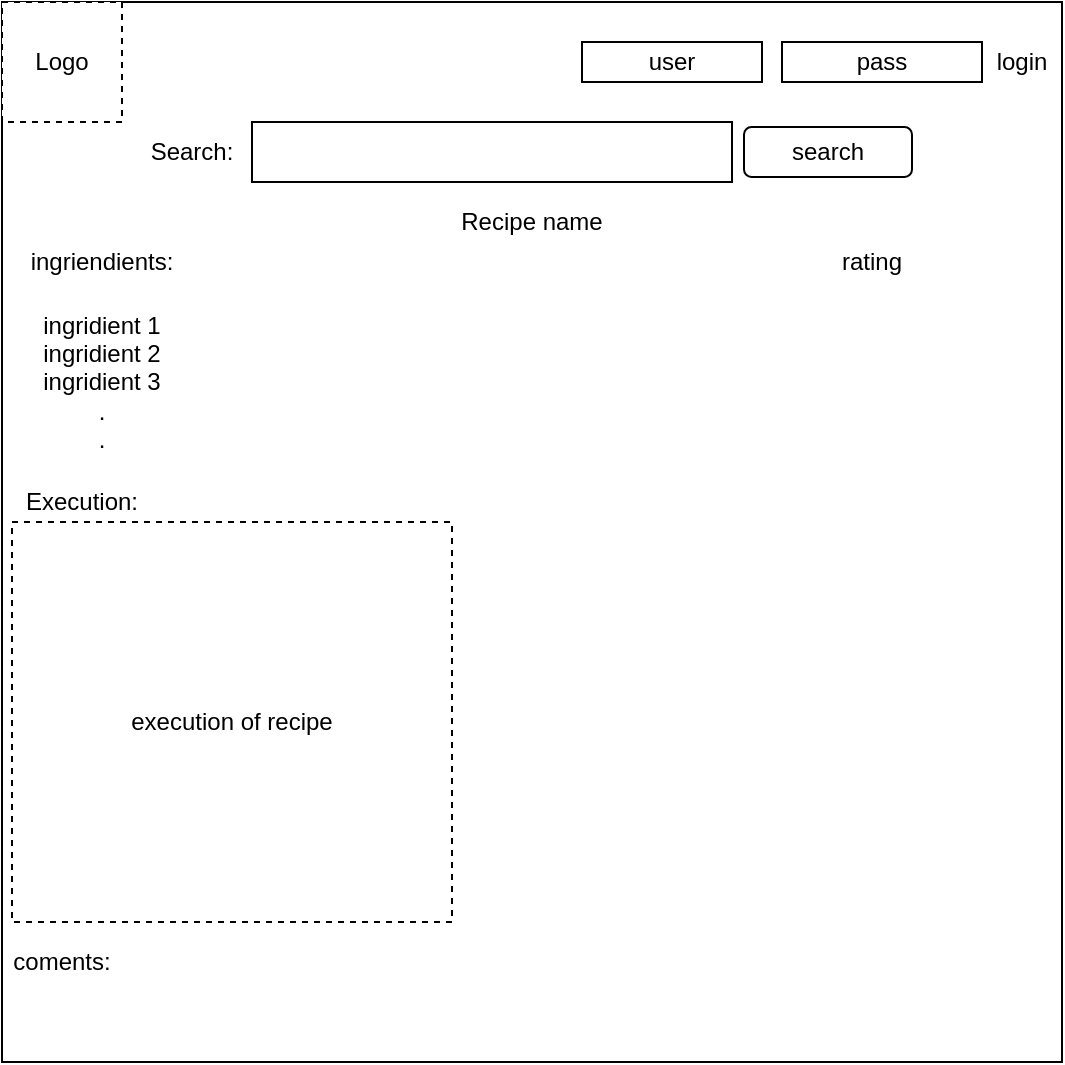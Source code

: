 <mxfile version="14.4.9" type="device"><diagram id="p40Q0u5eb512Gl6B4zfu" name="Page-1"><mxGraphModel dx="1422" dy="735" grid="1" gridSize="10" guides="1" tooltips="1" connect="1" arrows="1" fold="1" page="1" pageScale="1" pageWidth="827" pageHeight="1169" math="0" shadow="0"><root><mxCell id="0"/><mxCell id="1" parent="0"/><mxCell id="Ak5dqv5t3XzyzrFz3OAC-72" value="" style="whiteSpace=wrap;html=1;aspect=fixed;" vertex="1" parent="1"><mxGeometry x="50" y="40" width="530" height="530" as="geometry"/></mxCell><mxCell id="Ak5dqv5t3XzyzrFz3OAC-74" value="login" style="text;html=1;strokeColor=none;fillColor=none;align=center;verticalAlign=middle;whiteSpace=wrap;rounded=0;" vertex="1" parent="1"><mxGeometry x="540" y="60" width="40" height="20" as="geometry"/></mxCell><mxCell id="Ak5dqv5t3XzyzrFz3OAC-75" value="pass" style="rounded=0;whiteSpace=wrap;html=1;" vertex="1" parent="1"><mxGeometry x="440" y="60" width="100" height="20" as="geometry"/></mxCell><mxCell id="Ak5dqv5t3XzyzrFz3OAC-76" value="user" style="rounded=0;whiteSpace=wrap;html=1;" vertex="1" parent="1"><mxGeometry x="340" y="60" width="90" height="20" as="geometry"/></mxCell><mxCell id="Ak5dqv5t3XzyzrFz3OAC-80" value="ingriendients:" style="text;html=1;strokeColor=none;fillColor=none;align=center;verticalAlign=middle;whiteSpace=wrap;rounded=0;" vertex="1" parent="1"><mxGeometry x="80" y="160" width="40" height="20" as="geometry"/></mxCell><mxCell id="Ak5dqv5t3XzyzrFz3OAC-81" value="ingridient 1&lt;br&gt;ingridient 2&lt;br&gt;ingridient 3&lt;br&gt;.&lt;br&gt;." style="text;html=1;strokeColor=none;fillColor=none;align=center;verticalAlign=middle;whiteSpace=wrap;rounded=0;" vertex="1" parent="1"><mxGeometry x="55" y="210" width="90" height="40" as="geometry"/></mxCell><mxCell id="Ak5dqv5t3XzyzrFz3OAC-82" value="Execution:" style="text;html=1;strokeColor=none;fillColor=none;align=center;verticalAlign=middle;whiteSpace=wrap;rounded=0;" vertex="1" parent="1"><mxGeometry x="70" y="280" width="40" height="20" as="geometry"/></mxCell><mxCell id="Ak5dqv5t3XzyzrFz3OAC-83" value="execution of recipe" style="rounded=0;whiteSpace=wrap;html=1;dashed=1;" vertex="1" parent="1"><mxGeometry x="55" y="300" width="220" height="200" as="geometry"/></mxCell><mxCell id="Ak5dqv5t3XzyzrFz3OAC-84" value="coments:" style="text;html=1;strokeColor=none;fillColor=none;align=center;verticalAlign=middle;whiteSpace=wrap;rounded=0;dashed=1;" vertex="1" parent="1"><mxGeometry x="60" y="510" width="40" height="20" as="geometry"/></mxCell><mxCell id="Ak5dqv5t3XzyzrFz3OAC-85" value="rating" style="text;html=1;strokeColor=none;fillColor=none;align=center;verticalAlign=middle;whiteSpace=wrap;rounded=0;dashed=1;" vertex="1" parent="1"><mxGeometry x="465" y="160" width="40" height="20" as="geometry"/></mxCell><mxCell id="Ak5dqv5t3XzyzrFz3OAC-86" value="Recipe name" style="text;html=1;strokeColor=none;fillColor=none;align=center;verticalAlign=middle;whiteSpace=wrap;rounded=0;dashed=1;" vertex="1" parent="1"><mxGeometry x="255" y="140" width="120" height="20" as="geometry"/></mxCell><mxCell id="Ak5dqv5t3XzyzrFz3OAC-71" value="Logo" style="rounded=0;whiteSpace=wrap;html=1;dashed=1;fillColor=#ffffff;" vertex="1" parent="1"><mxGeometry x="50" y="40" width="60" height="60" as="geometry"/></mxCell><mxCell id="twv6UcK31Q17NVxXXOMy-7" value="Search:" style="text;html=1;strokeColor=none;fillColor=none;align=center;verticalAlign=middle;whiteSpace=wrap;rounded=0;" parent="1" vertex="1"><mxGeometry x="125" y="105" width="40" height="20" as="geometry"/></mxCell><mxCell id="twv6UcK31Q17NVxXXOMy-8" value="" style="rounded=0;whiteSpace=wrap;html=1;" parent="1" vertex="1"><mxGeometry x="175" y="100" width="240" height="30" as="geometry"/></mxCell><mxCell id="twv6UcK31Q17NVxXXOMy-14" value="search" style="rounded=1;whiteSpace=wrap;html=1;" parent="1" vertex="1"><mxGeometry x="421" y="102.5" width="84" height="25" as="geometry"/></mxCell></root></mxGraphModel></diagram></mxfile>